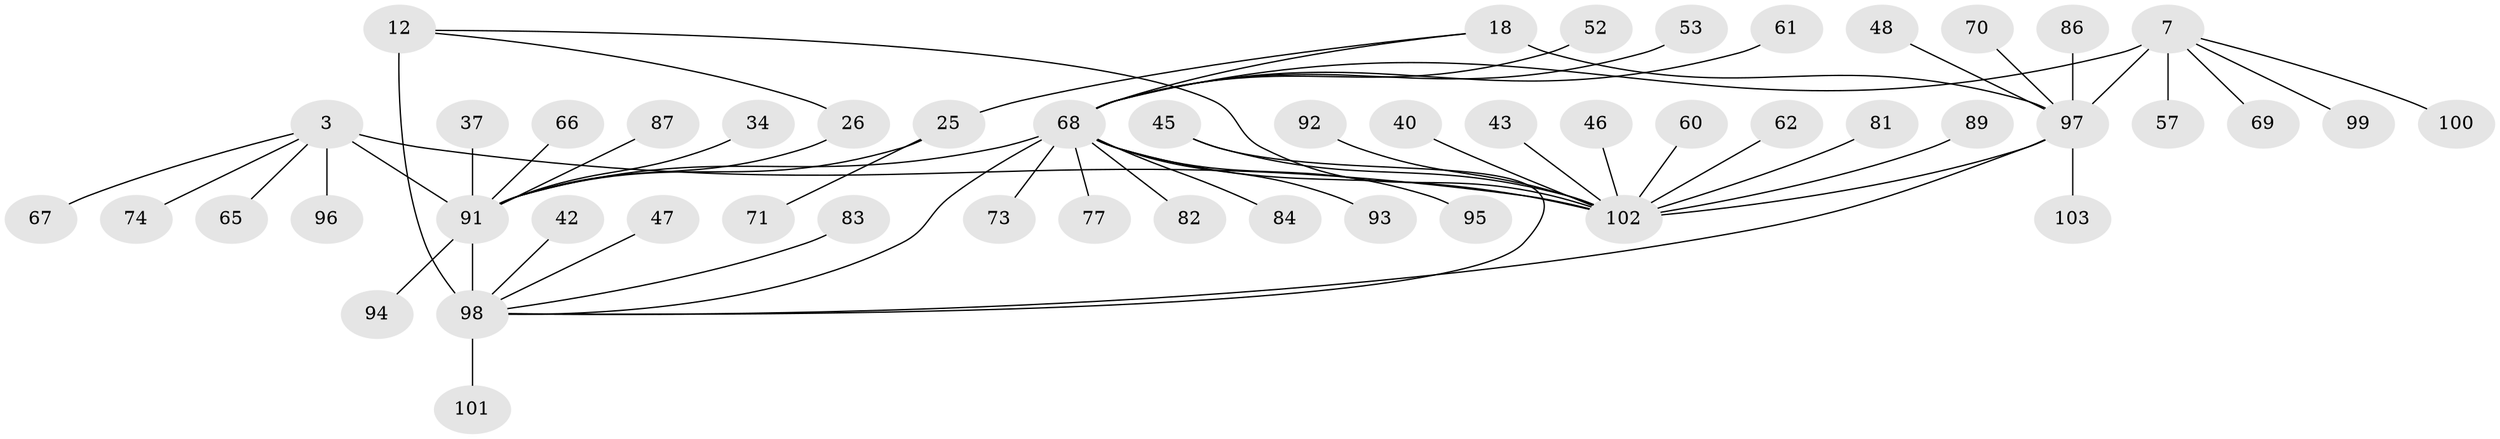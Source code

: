 // original degree distribution, {7: 0.06796116504854369, 13: 0.009708737864077669, 6: 0.05825242718446602, 8: 0.019417475728155338, 12: 0.009708737864077669, 10: 0.019417475728155338, 4: 0.02912621359223301, 9: 0.019417475728155338, 5: 0.02912621359223301, 2: 0.1650485436893204, 1: 0.5436893203883495, 3: 0.02912621359223301}
// Generated by graph-tools (version 1.1) at 2025/54/03/09/25 04:54:28]
// undirected, 51 vertices, 59 edges
graph export_dot {
graph [start="1"]
  node [color=gray90,style=filled];
  3 [super="+1"];
  7 [super="+6"];
  12 [super="+11"];
  18 [super="+16"];
  25 [super="+22"];
  26;
  34;
  37;
  40;
  42;
  43;
  45;
  46;
  47;
  48;
  52;
  53;
  57 [super="+33"];
  60;
  61;
  62;
  65 [super="+44"];
  66;
  67;
  68 [super="+10+27+30+31+49"];
  69 [super="+51"];
  70 [super="+63"];
  71;
  73;
  74;
  77;
  81;
  82;
  83 [super="+58"];
  84;
  86;
  87 [super="+80"];
  89;
  91 [super="+90+88"];
  92;
  93;
  94;
  95;
  96;
  97 [super="+85+17+72+20"];
  98 [super="+15+14"];
  99 [super="+79"];
  100;
  101;
  102 [super="+78+56"];
  103 [super="+32"];
  3 -- 96;
  3 -- 67;
  3 -- 74;
  3 -- 65;
  3 -- 91;
  3 -- 102 [weight=6];
  7 -- 100;
  7 -- 57;
  7 -- 69;
  7 -- 99;
  7 -- 68 [weight=6];
  7 -- 97;
  12 -- 26;
  12 -- 98 [weight=6];
  12 -- 102;
  18 -- 25;
  18 -- 97 [weight=6];
  18 -- 68;
  25 -- 71;
  25 -- 91 [weight=6];
  26 -- 91;
  34 -- 91;
  37 -- 91;
  40 -- 102;
  42 -- 98;
  43 -- 102;
  45 -- 98;
  45 -- 102;
  46 -- 102;
  47 -- 98;
  48 -- 97;
  52 -- 68;
  53 -- 68;
  60 -- 102;
  61 -- 68;
  62 -- 102;
  66 -- 91;
  68 -- 73;
  68 -- 77;
  68 -- 82;
  68 -- 84;
  68 -- 93;
  68 -- 95;
  68 -- 98;
  68 -- 91;
  68 -- 102;
  70 -- 97;
  81 -- 102;
  83 -- 98;
  86 -- 97;
  87 -- 91;
  89 -- 102;
  91 -- 98 [weight=3];
  91 -- 94;
  92 -- 102;
  97 -- 103;
  97 -- 102 [weight=3];
  97 -- 98;
  98 -- 101;
}
